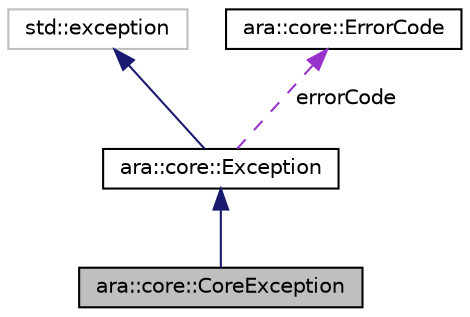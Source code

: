 digraph "ara::core::CoreException"
{
 // LATEX_PDF_SIZE
  edge [fontname="Helvetica",fontsize="10",labelfontname="Helvetica",labelfontsize="10"];
  node [fontname="Helvetica",fontsize="10",shape=record];
  Node1 [label="ara::core::CoreException",height=0.2,width=0.4,color="black", fillcolor="grey75", style="filled", fontcolor="black",tooltip="Exception type thrown for CORE errors."];
  Node2 -> Node1 [dir="back",color="midnightblue",fontsize="10",style="solid",fontname="Helvetica"];
  Node2 [label="ara::core::Exception",height=0.2,width=0.4,color="black", fillcolor="white", style="filled",URL="$classara_1_1core_1_1Exception.html",tooltip="Base type for all AUTOSAR exception types."];
  Node3 -> Node2 [dir="back",color="midnightblue",fontsize="10",style="solid",fontname="Helvetica"];
  Node3 [label="std::exception",height=0.2,width=0.4,color="grey75", fillcolor="white", style="filled",tooltip=" "];
  Node4 -> Node2 [dir="back",color="darkorchid3",fontsize="10",style="dashed",label=" errorCode" ,fontname="Helvetica"];
  Node4 [label="ara::core::ErrorCode",height=0.2,width=0.4,color="black", fillcolor="white", style="filled",URL="$classara_1_1core_1_1ErrorCode.html",tooltip="Encapsulation of an error code."];
}
